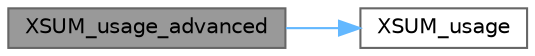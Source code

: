 digraph "XSUM_usage_advanced"
{
 // LATEX_PDF_SIZE
  bgcolor="transparent";
  edge [fontname=Helvetica,fontsize=10,labelfontname=Helvetica,labelfontsize=10];
  node [fontname=Helvetica,fontsize=10,shape=box,height=0.2,width=0.4];
  rankdir="LR";
  Node1 [id="Node000001",label="XSUM_usage_advanced",height=0.2,width=0.4,color="gray40", fillcolor="grey60", style="filled", fontcolor="black",tooltip=" "];
  Node1 -> Node2 [id="edge1_Node000001_Node000002",color="steelblue1",style="solid",tooltip=" "];
  Node2 [id="Node000002",label="XSUM_usage",height=0.2,width=0.4,color="grey40", fillcolor="white", style="filled",URL="$xxhsum_8c.html#a92022aceb4958c3c15e2b7aadcdc5fbc",tooltip=" "];
}
